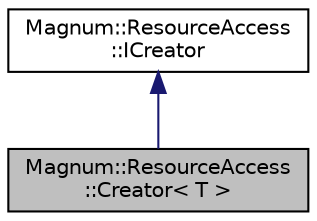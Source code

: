 digraph "Magnum::ResourceAccess::Creator&lt; T &gt;"
{
  edge [fontname="Helvetica",fontsize="10",labelfontname="Helvetica",labelfontsize="10"];
  node [fontname="Helvetica",fontsize="10",shape=record];
  Node1 [label="Magnum::ResourceAccess\l::Creator\< T \>",height=0.2,width=0.4,color="black", fillcolor="grey75", style="filled", fontcolor="black"];
  Node2 -> Node1 [dir="back",color="midnightblue",fontsize="10",style="solid"];
  Node2 [label="Magnum::ResourceAccess\l::ICreator",height=0.2,width=0.4,color="black", fillcolor="white", style="filled",URL="$class_magnum_1_1_resource_access_1_1_i_creator.html"];
}
